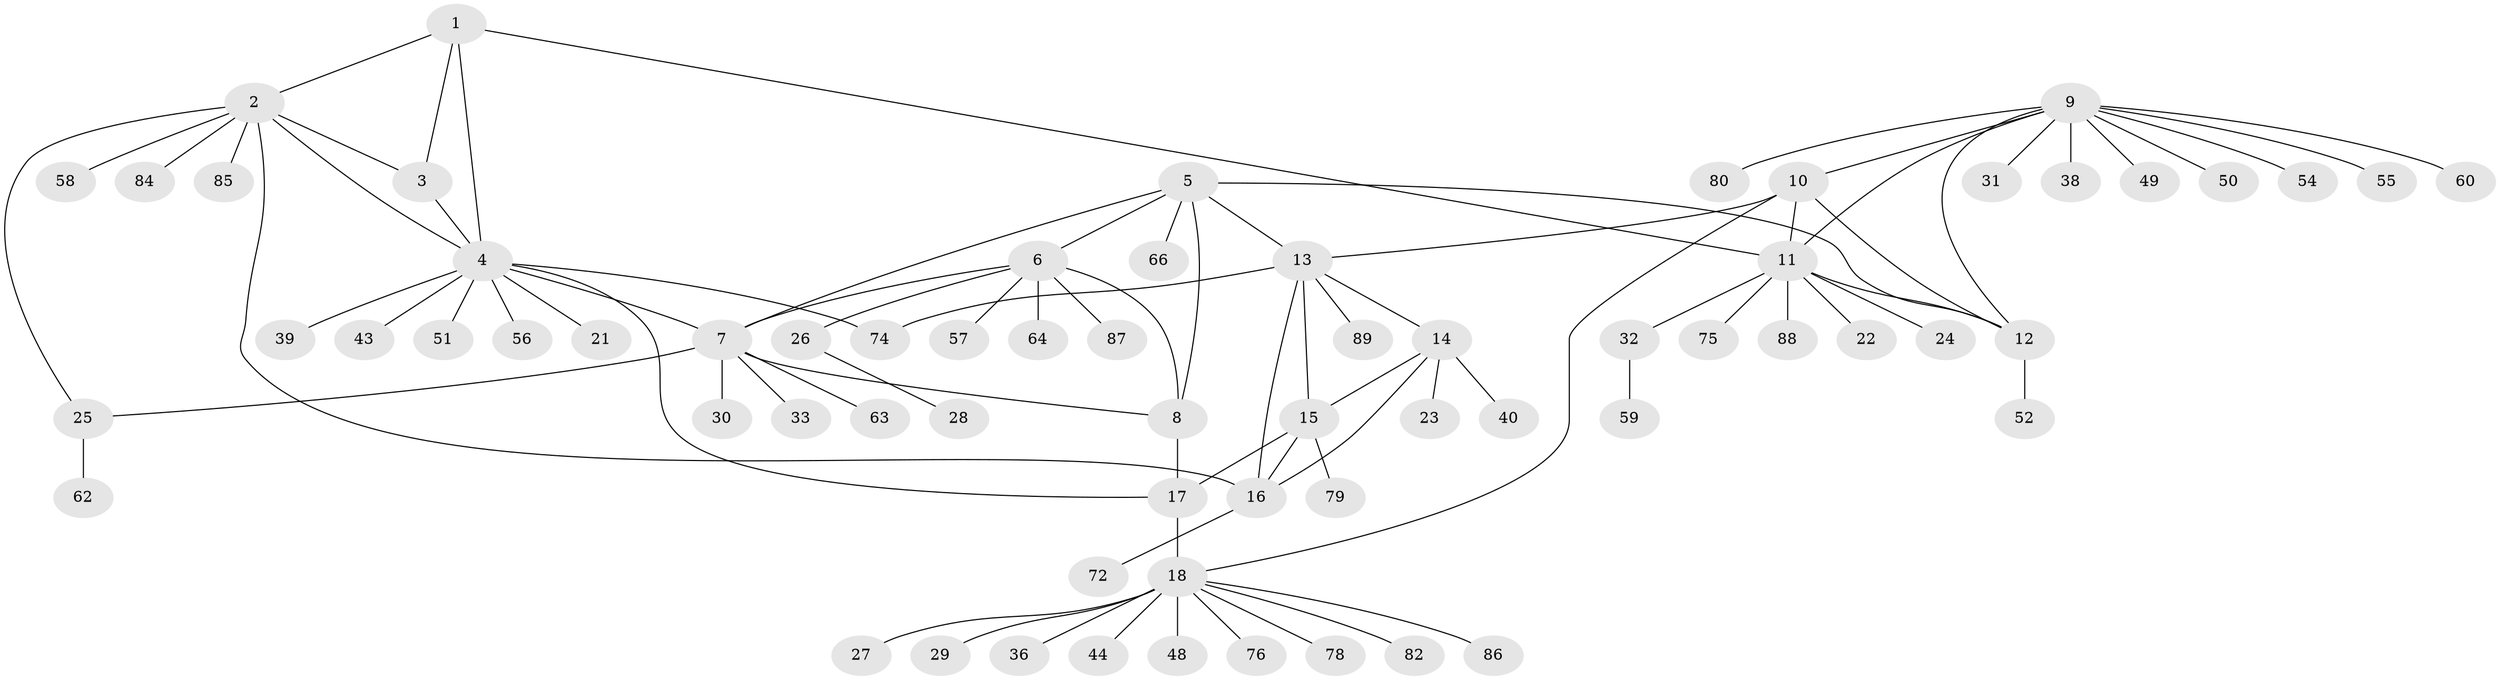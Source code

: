 // Generated by graph-tools (version 1.1) at 2025/24/03/03/25 07:24:17]
// undirected, 67 vertices, 86 edges
graph export_dot {
graph [start="1"]
  node [color=gray90,style=filled];
  1 [super="+69"];
  2 [super="+45"];
  3 [super="+73"];
  4 [super="+71"];
  5 [super="+37"];
  6 [super="+41"];
  7 [super="+47"];
  8;
  9 [super="+65"];
  10;
  11 [super="+46"];
  12 [super="+81"];
  13 [super="+77"];
  14 [super="+35"];
  15 [super="+67"];
  16 [super="+42"];
  17 [super="+19"];
  18 [super="+20"];
  21;
  22;
  23;
  24;
  25 [super="+70"];
  26 [super="+61"];
  27;
  28;
  29;
  30;
  31;
  32 [super="+34"];
  33;
  36;
  38;
  39;
  40;
  43;
  44 [super="+68"];
  48;
  49;
  50 [super="+53"];
  51;
  52;
  54;
  55;
  56;
  57;
  58;
  59;
  60;
  62 [super="+83"];
  63;
  64;
  66;
  72;
  74;
  75;
  76;
  78;
  79;
  80;
  82;
  84;
  85;
  86;
  87;
  88;
  89;
  1 -- 2;
  1 -- 3;
  1 -- 4;
  1 -- 11;
  2 -- 3;
  2 -- 4;
  2 -- 16;
  2 -- 58;
  2 -- 85;
  2 -- 25;
  2 -- 84;
  3 -- 4;
  4 -- 7;
  4 -- 17;
  4 -- 21;
  4 -- 39;
  4 -- 43;
  4 -- 51;
  4 -- 56;
  4 -- 74;
  5 -- 6;
  5 -- 7;
  5 -- 8;
  5 -- 12;
  5 -- 13;
  5 -- 66;
  6 -- 7;
  6 -- 8;
  6 -- 26;
  6 -- 57;
  6 -- 64;
  6 -- 87;
  7 -- 8;
  7 -- 25;
  7 -- 30;
  7 -- 33;
  7 -- 63;
  8 -- 17;
  9 -- 10;
  9 -- 11;
  9 -- 12;
  9 -- 31;
  9 -- 38;
  9 -- 49;
  9 -- 50;
  9 -- 54;
  9 -- 55;
  9 -- 60;
  9 -- 80;
  10 -- 11;
  10 -- 12;
  10 -- 13;
  10 -- 18;
  11 -- 12;
  11 -- 22;
  11 -- 24;
  11 -- 32;
  11 -- 75;
  11 -- 88;
  12 -- 52;
  13 -- 14;
  13 -- 15;
  13 -- 16;
  13 -- 74;
  13 -- 89;
  14 -- 15;
  14 -- 16;
  14 -- 23;
  14 -- 40;
  15 -- 16;
  15 -- 79;
  15 -- 17;
  16 -- 72;
  17 -- 18 [weight=4];
  18 -- 36;
  18 -- 78;
  18 -- 82;
  18 -- 44;
  18 -- 76;
  18 -- 48;
  18 -- 86;
  18 -- 27;
  18 -- 29;
  25 -- 62;
  26 -- 28;
  32 -- 59;
}
